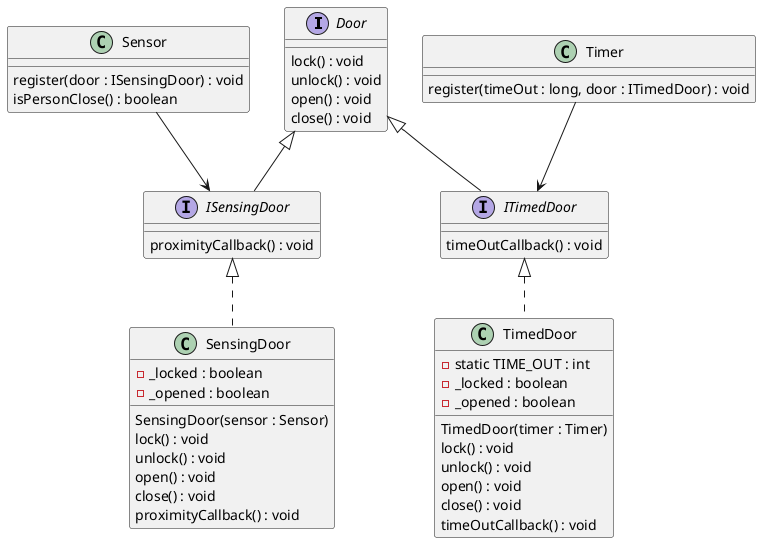 @startuml
'https://plantuml.com/class-diagram

interface Door {
  lock() : void
  unlock() : void
  open() : void
  close() : void
}

interface ISensingDoor extends Door {
  proximityCallback() : void
}

interface ITimedDoor extends Door {
  timeOutCallback() : void
}

class Timer {
  register(timeOut : long, door : ITimedDoor) : void
}

class Sensor {
  register(door : ISensingDoor) : void
  isPersonClose() : boolean
}

class SensingDoor implements ISensingDoor {
  - _locked : boolean
  - _opened : boolean
  SensingDoor(sensor : Sensor)
  lock() : void
  unlock() : void
  open() : void
  close() : void
  proximityCallback() : void
}

class TimedDoor implements ITimedDoor {
  - static TIME_OUT : int
  - _locked : boolean
  - _opened : boolean
  TimedDoor(timer : Timer)
  lock() : void
  unlock() : void
  open() : void
  close() : void
  timeOutCallback() : void
}

Sensor --> ISensingDoor
Timer --> ITimedDoor

@enduml